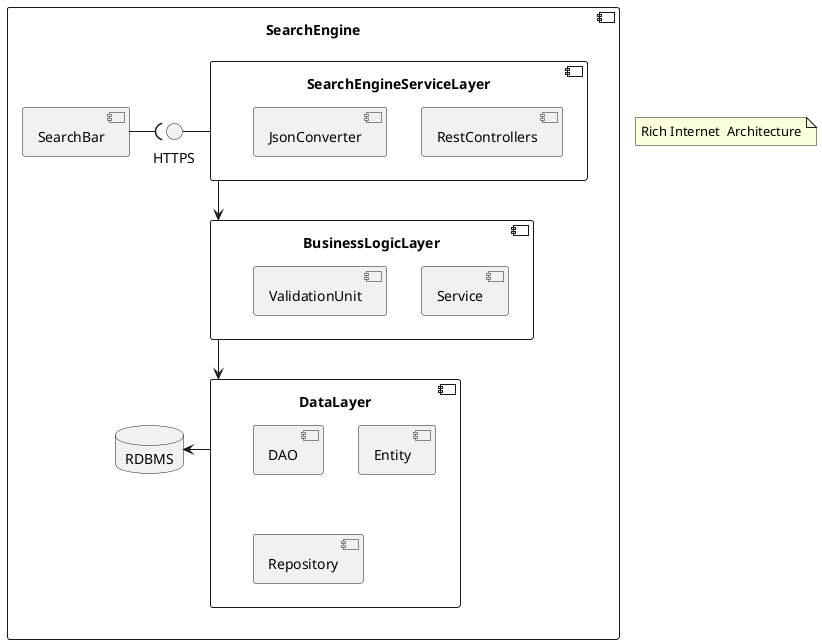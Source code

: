 @startuml

note "Rich Internet  Architecture" as N1

component SearchEngine {
    top to bottom direction

    component SearchBar

    component SearchEngineServiceLayer {
        component RestControllers
        component JsonConverter
     }
    component BusinessLogicLayer {
        component Service
        component ValidationUnit
    }
    component DataLayer  {
        component DAO
        component Entity
        component Repository
        }

'    component Infrastructure
'    component ExternalServiceProxyManager
    database RDBMS
    HTTPS - SearchEngineServiceLayer
    SearchBar  -( HTTPS
    SearchEngineServiceLayer --> BusinessLogicLayer
    BusinessLogicLayer --> DataLayer
    DataLayer -> RDBMS
'    Infrastructure <--> RDBMS
'    Infrastructure <--> ExternalServiceProxyManager
'    SearchEngineBusinessLogic --> Infrastructure
}



@enduml